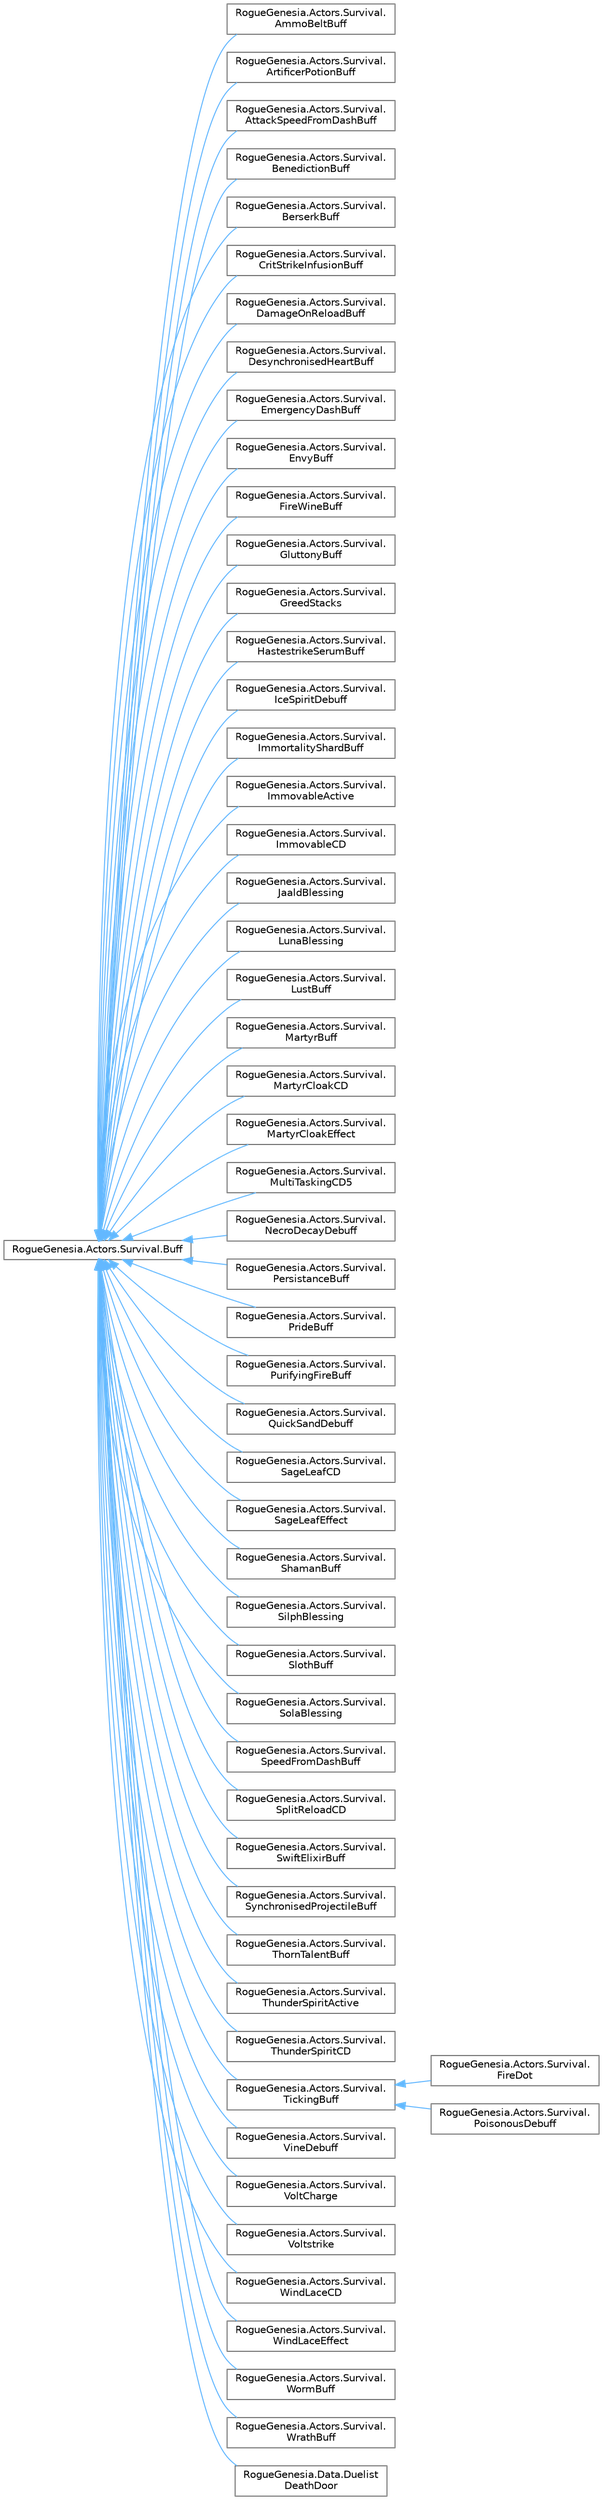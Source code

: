 digraph "Graphical Class Hierarchy"
{
 // LATEX_PDF_SIZE
  bgcolor="transparent";
  edge [fontname=Helvetica,fontsize=10,labelfontname=Helvetica,labelfontsize=10];
  node [fontname=Helvetica,fontsize=10,shape=box,height=0.2,width=0.4];
  rankdir="LR";
  Node0 [label="RogueGenesia.Actors.Survival.Buff",height=0.2,width=0.4,color="grey40", fillcolor="white", style="filled",URL="$class_rogue_genesia_1_1_actors_1_1_survival_1_1_buff.html",tooltip=" "];
  Node0 -> Node1 [dir="back",color="steelblue1",style="solid"];
  Node1 [label="RogueGenesia.Actors.Survival.\lAmmoBeltBuff",height=0.2,width=0.4,color="grey40", fillcolor="white", style="filled",URL="$class_rogue_genesia_1_1_actors_1_1_survival_1_1_ammo_belt_buff.html",tooltip=" "];
  Node0 -> Node2 [dir="back",color="steelblue1",style="solid"];
  Node2 [label="RogueGenesia.Actors.Survival.\lArtificerPotionBuff",height=0.2,width=0.4,color="grey40", fillcolor="white", style="filled",URL="$class_rogue_genesia_1_1_actors_1_1_survival_1_1_artificer_potion_buff.html",tooltip=" "];
  Node0 -> Node3 [dir="back",color="steelblue1",style="solid"];
  Node3 [label="RogueGenesia.Actors.Survival.\lAttackSpeedFromDashBuff",height=0.2,width=0.4,color="grey40", fillcolor="white", style="filled",URL="$class_rogue_genesia_1_1_actors_1_1_survival_1_1_attack_speed_from_dash_buff.html",tooltip=" "];
  Node0 -> Node4 [dir="back",color="steelblue1",style="solid"];
  Node4 [label="RogueGenesia.Actors.Survival.\lBenedictionBuff",height=0.2,width=0.4,color="grey40", fillcolor="white", style="filled",URL="$class_rogue_genesia_1_1_actors_1_1_survival_1_1_benediction_buff.html",tooltip=" "];
  Node0 -> Node5 [dir="back",color="steelblue1",style="solid"];
  Node5 [label="RogueGenesia.Actors.Survival.\lBerserkBuff",height=0.2,width=0.4,color="grey40", fillcolor="white", style="filled",URL="$class_rogue_genesia_1_1_actors_1_1_survival_1_1_berserk_buff.html",tooltip=" "];
  Node0 -> Node6 [dir="back",color="steelblue1",style="solid"];
  Node6 [label="RogueGenesia.Actors.Survival.\lCritStrikeInfusionBuff",height=0.2,width=0.4,color="grey40", fillcolor="white", style="filled",URL="$class_rogue_genesia_1_1_actors_1_1_survival_1_1_crit_strike_infusion_buff.html",tooltip=" "];
  Node0 -> Node7 [dir="back",color="steelblue1",style="solid"];
  Node7 [label="RogueGenesia.Actors.Survival.\lDamageOnReloadBuff",height=0.2,width=0.4,color="grey40", fillcolor="white", style="filled",URL="$class_rogue_genesia_1_1_actors_1_1_survival_1_1_damage_on_reload_buff.html",tooltip=" "];
  Node0 -> Node8 [dir="back",color="steelblue1",style="solid"];
  Node8 [label="RogueGenesia.Actors.Survival.\lDesynchronisedHeartBuff",height=0.2,width=0.4,color="grey40", fillcolor="white", style="filled",URL="$class_rogue_genesia_1_1_actors_1_1_survival_1_1_desynchronised_heart_buff.html",tooltip=" "];
  Node0 -> Node9 [dir="back",color="steelblue1",style="solid"];
  Node9 [label="RogueGenesia.Actors.Survival.\lEmergencyDashBuff",height=0.2,width=0.4,color="grey40", fillcolor="white", style="filled",URL="$class_rogue_genesia_1_1_actors_1_1_survival_1_1_emergency_dash_buff.html",tooltip=" "];
  Node0 -> Node10 [dir="back",color="steelblue1",style="solid"];
  Node10 [label="RogueGenesia.Actors.Survival.\lEnvyBuff",height=0.2,width=0.4,color="grey40", fillcolor="white", style="filled",URL="$class_rogue_genesia_1_1_actors_1_1_survival_1_1_envy_buff.html",tooltip=" "];
  Node0 -> Node11 [dir="back",color="steelblue1",style="solid"];
  Node11 [label="RogueGenesia.Actors.Survival.\lFireWineBuff",height=0.2,width=0.4,color="grey40", fillcolor="white", style="filled",URL="$class_rogue_genesia_1_1_actors_1_1_survival_1_1_fire_wine_buff.html",tooltip=" "];
  Node0 -> Node12 [dir="back",color="steelblue1",style="solid"];
  Node12 [label="RogueGenesia.Actors.Survival.\lGluttonyBuff",height=0.2,width=0.4,color="grey40", fillcolor="white", style="filled",URL="$class_rogue_genesia_1_1_actors_1_1_survival_1_1_gluttony_buff.html",tooltip=" "];
  Node0 -> Node13 [dir="back",color="steelblue1",style="solid"];
  Node13 [label="RogueGenesia.Actors.Survival.\lGreedStacks",height=0.2,width=0.4,color="grey40", fillcolor="white", style="filled",URL="$class_rogue_genesia_1_1_actors_1_1_survival_1_1_greed_stacks.html",tooltip=" "];
  Node0 -> Node14 [dir="back",color="steelblue1",style="solid"];
  Node14 [label="RogueGenesia.Actors.Survival.\lHastestrikeSerumBuff",height=0.2,width=0.4,color="grey40", fillcolor="white", style="filled",URL="$class_rogue_genesia_1_1_actors_1_1_survival_1_1_hastestrike_serum_buff.html",tooltip=" "];
  Node0 -> Node15 [dir="back",color="steelblue1",style="solid"];
  Node15 [label="RogueGenesia.Actors.Survival.\lIceSpiritDebuff",height=0.2,width=0.4,color="grey40", fillcolor="white", style="filled",URL="$class_rogue_genesia_1_1_actors_1_1_survival_1_1_ice_spirit_debuff.html",tooltip=" "];
  Node0 -> Node16 [dir="back",color="steelblue1",style="solid"];
  Node16 [label="RogueGenesia.Actors.Survival.\lImmortalityShardBuff",height=0.2,width=0.4,color="grey40", fillcolor="white", style="filled",URL="$class_rogue_genesia_1_1_actors_1_1_survival_1_1_immortality_shard_buff.html",tooltip=" "];
  Node0 -> Node17 [dir="back",color="steelblue1",style="solid"];
  Node17 [label="RogueGenesia.Actors.Survival.\lImmovableActive",height=0.2,width=0.4,color="grey40", fillcolor="white", style="filled",URL="$class_rogue_genesia_1_1_actors_1_1_survival_1_1_immovable_active.html",tooltip=" "];
  Node0 -> Node18 [dir="back",color="steelblue1",style="solid"];
  Node18 [label="RogueGenesia.Actors.Survival.\lImmovableCD",height=0.2,width=0.4,color="grey40", fillcolor="white", style="filled",URL="$class_rogue_genesia_1_1_actors_1_1_survival_1_1_immovable_c_d.html",tooltip=" "];
  Node0 -> Node19 [dir="back",color="steelblue1",style="solid"];
  Node19 [label="RogueGenesia.Actors.Survival.\lJaaldBlessing",height=0.2,width=0.4,color="grey40", fillcolor="white", style="filled",URL="$class_rogue_genesia_1_1_actors_1_1_survival_1_1_jaald_blessing.html",tooltip=" "];
  Node0 -> Node20 [dir="back",color="steelblue1",style="solid"];
  Node20 [label="RogueGenesia.Actors.Survival.\lLunaBlessing",height=0.2,width=0.4,color="grey40", fillcolor="white", style="filled",URL="$class_rogue_genesia_1_1_actors_1_1_survival_1_1_luna_blessing.html",tooltip=" "];
  Node0 -> Node21 [dir="back",color="steelblue1",style="solid"];
  Node21 [label="RogueGenesia.Actors.Survival.\lLustBuff",height=0.2,width=0.4,color="grey40", fillcolor="white", style="filled",URL="$class_rogue_genesia_1_1_actors_1_1_survival_1_1_lust_buff.html",tooltip=" "];
  Node0 -> Node22 [dir="back",color="steelblue1",style="solid"];
  Node22 [label="RogueGenesia.Actors.Survival.\lMartyrBuff",height=0.2,width=0.4,color="grey40", fillcolor="white", style="filled",URL="$class_rogue_genesia_1_1_actors_1_1_survival_1_1_martyr_buff.html",tooltip=" "];
  Node0 -> Node23 [dir="back",color="steelblue1",style="solid"];
  Node23 [label="RogueGenesia.Actors.Survival.\lMartyrCloakCD",height=0.2,width=0.4,color="grey40", fillcolor="white", style="filled",URL="$class_rogue_genesia_1_1_actors_1_1_survival_1_1_martyr_cloak_c_d.html",tooltip=" "];
  Node0 -> Node24 [dir="back",color="steelblue1",style="solid"];
  Node24 [label="RogueGenesia.Actors.Survival.\lMartyrCloakEffect",height=0.2,width=0.4,color="grey40", fillcolor="white", style="filled",URL="$class_rogue_genesia_1_1_actors_1_1_survival_1_1_martyr_cloak_effect.html",tooltip=" "];
  Node0 -> Node25 [dir="back",color="steelblue1",style="solid"];
  Node25 [label="RogueGenesia.Actors.Survival.\lMultiTaskingCD5",height=0.2,width=0.4,color="grey40", fillcolor="white", style="filled",URL="$class_rogue_genesia_1_1_actors_1_1_survival_1_1_multi_tasking_c_d5.html",tooltip=" "];
  Node0 -> Node26 [dir="back",color="steelblue1",style="solid"];
  Node26 [label="RogueGenesia.Actors.Survival.\lNecroDecayDebuff",height=0.2,width=0.4,color="grey40", fillcolor="white", style="filled",URL="$class_rogue_genesia_1_1_actors_1_1_survival_1_1_necro_decay_debuff.html",tooltip=" "];
  Node0 -> Node27 [dir="back",color="steelblue1",style="solid"];
  Node27 [label="RogueGenesia.Actors.Survival.\lPersistanceBuff",height=0.2,width=0.4,color="grey40", fillcolor="white", style="filled",URL="$class_rogue_genesia_1_1_actors_1_1_survival_1_1_persistance_buff.html",tooltip=" "];
  Node0 -> Node28 [dir="back",color="steelblue1",style="solid"];
  Node28 [label="RogueGenesia.Actors.Survival.\lPrideBuff",height=0.2,width=0.4,color="grey40", fillcolor="white", style="filled",URL="$class_rogue_genesia_1_1_actors_1_1_survival_1_1_pride_buff.html",tooltip=" "];
  Node0 -> Node29 [dir="back",color="steelblue1",style="solid"];
  Node29 [label="RogueGenesia.Actors.Survival.\lPurifyingFireBuff",height=0.2,width=0.4,color="grey40", fillcolor="white", style="filled",URL="$class_rogue_genesia_1_1_actors_1_1_survival_1_1_purifying_fire_buff.html",tooltip=" "];
  Node0 -> Node30 [dir="back",color="steelblue1",style="solid"];
  Node30 [label="RogueGenesia.Actors.Survival.\lQuickSandDebuff",height=0.2,width=0.4,color="grey40", fillcolor="white", style="filled",URL="$class_rogue_genesia_1_1_actors_1_1_survival_1_1_quick_sand_debuff.html",tooltip=" "];
  Node0 -> Node31 [dir="back",color="steelblue1",style="solid"];
  Node31 [label="RogueGenesia.Actors.Survival.\lSageLeafCD",height=0.2,width=0.4,color="grey40", fillcolor="white", style="filled",URL="$class_rogue_genesia_1_1_actors_1_1_survival_1_1_sage_leaf_c_d.html",tooltip=" "];
  Node0 -> Node32 [dir="back",color="steelblue1",style="solid"];
  Node32 [label="RogueGenesia.Actors.Survival.\lSageLeafEffect",height=0.2,width=0.4,color="grey40", fillcolor="white", style="filled",URL="$class_rogue_genesia_1_1_actors_1_1_survival_1_1_sage_leaf_effect.html",tooltip=" "];
  Node0 -> Node33 [dir="back",color="steelblue1",style="solid"];
  Node33 [label="RogueGenesia.Actors.Survival.\lShamanBuff",height=0.2,width=0.4,color="grey40", fillcolor="white", style="filled",URL="$class_rogue_genesia_1_1_actors_1_1_survival_1_1_shaman_buff.html",tooltip=" "];
  Node0 -> Node34 [dir="back",color="steelblue1",style="solid"];
  Node34 [label="RogueGenesia.Actors.Survival.\lSilphBlessing",height=0.2,width=0.4,color="grey40", fillcolor="white", style="filled",URL="$class_rogue_genesia_1_1_actors_1_1_survival_1_1_silph_blessing.html",tooltip=" "];
  Node0 -> Node35 [dir="back",color="steelblue1",style="solid"];
  Node35 [label="RogueGenesia.Actors.Survival.\lSlothBuff",height=0.2,width=0.4,color="grey40", fillcolor="white", style="filled",URL="$class_rogue_genesia_1_1_actors_1_1_survival_1_1_sloth_buff.html",tooltip=" "];
  Node0 -> Node36 [dir="back",color="steelblue1",style="solid"];
  Node36 [label="RogueGenesia.Actors.Survival.\lSolaBlessing",height=0.2,width=0.4,color="grey40", fillcolor="white", style="filled",URL="$class_rogue_genesia_1_1_actors_1_1_survival_1_1_sola_blessing.html",tooltip=" "];
  Node0 -> Node37 [dir="back",color="steelblue1",style="solid"];
  Node37 [label="RogueGenesia.Actors.Survival.\lSpeedFromDashBuff",height=0.2,width=0.4,color="grey40", fillcolor="white", style="filled",URL="$class_rogue_genesia_1_1_actors_1_1_survival_1_1_speed_from_dash_buff.html",tooltip=" "];
  Node0 -> Node38 [dir="back",color="steelblue1",style="solid"];
  Node38 [label="RogueGenesia.Actors.Survival.\lSplitReloadCD",height=0.2,width=0.4,color="grey40", fillcolor="white", style="filled",URL="$class_rogue_genesia_1_1_actors_1_1_survival_1_1_split_reload_c_d.html",tooltip=" "];
  Node0 -> Node39 [dir="back",color="steelblue1",style="solid"];
  Node39 [label="RogueGenesia.Actors.Survival.\lSwiftElixirBuff",height=0.2,width=0.4,color="grey40", fillcolor="white", style="filled",URL="$class_rogue_genesia_1_1_actors_1_1_survival_1_1_swift_elixir_buff.html",tooltip=" "];
  Node0 -> Node40 [dir="back",color="steelblue1",style="solid"];
  Node40 [label="RogueGenesia.Actors.Survival.\lSynchronisedProjectileBuff",height=0.2,width=0.4,color="grey40", fillcolor="white", style="filled",URL="$class_rogue_genesia_1_1_actors_1_1_survival_1_1_synchronised_projectile_buff.html",tooltip=" "];
  Node0 -> Node41 [dir="back",color="steelblue1",style="solid"];
  Node41 [label="RogueGenesia.Actors.Survival.\lThornTalentBuff",height=0.2,width=0.4,color="grey40", fillcolor="white", style="filled",URL="$class_rogue_genesia_1_1_actors_1_1_survival_1_1_thorn_talent_buff.html",tooltip=" "];
  Node0 -> Node42 [dir="back",color="steelblue1",style="solid"];
  Node42 [label="RogueGenesia.Actors.Survival.\lThunderSpiritActive",height=0.2,width=0.4,color="grey40", fillcolor="white", style="filled",URL="$class_rogue_genesia_1_1_actors_1_1_survival_1_1_thunder_spirit_active.html",tooltip=" "];
  Node0 -> Node43 [dir="back",color="steelblue1",style="solid"];
  Node43 [label="RogueGenesia.Actors.Survival.\lThunderSpiritCD",height=0.2,width=0.4,color="grey40", fillcolor="white", style="filled",URL="$class_rogue_genesia_1_1_actors_1_1_survival_1_1_thunder_spirit_c_d.html",tooltip=" "];
  Node0 -> Node44 [dir="back",color="steelblue1",style="solid"];
  Node44 [label="RogueGenesia.Actors.Survival.\lTickingBuff",height=0.2,width=0.4,color="grey40", fillcolor="white", style="filled",URL="$class_rogue_genesia_1_1_actors_1_1_survival_1_1_ticking_buff.html",tooltip=" "];
  Node44 -> Node45 [dir="back",color="steelblue1",style="solid"];
  Node45 [label="RogueGenesia.Actors.Survival.\lFireDot",height=0.2,width=0.4,color="grey40", fillcolor="white", style="filled",URL="$class_rogue_genesia_1_1_actors_1_1_survival_1_1_fire_dot.html",tooltip=" "];
  Node44 -> Node46 [dir="back",color="steelblue1",style="solid"];
  Node46 [label="RogueGenesia.Actors.Survival.\lPoisonousDebuff",height=0.2,width=0.4,color="grey40", fillcolor="white", style="filled",URL="$class_rogue_genesia_1_1_actors_1_1_survival_1_1_poisonous_debuff.html",tooltip=" "];
  Node0 -> Node47 [dir="back",color="steelblue1",style="solid"];
  Node47 [label="RogueGenesia.Actors.Survival.\lVineDebuff",height=0.2,width=0.4,color="grey40", fillcolor="white", style="filled",URL="$class_rogue_genesia_1_1_actors_1_1_survival_1_1_vine_debuff.html",tooltip=" "];
  Node0 -> Node48 [dir="back",color="steelblue1",style="solid"];
  Node48 [label="RogueGenesia.Actors.Survival.\lVoltCharge",height=0.2,width=0.4,color="grey40", fillcolor="white", style="filled",URL="$class_rogue_genesia_1_1_actors_1_1_survival_1_1_volt_charge.html",tooltip=" "];
  Node0 -> Node49 [dir="back",color="steelblue1",style="solid"];
  Node49 [label="RogueGenesia.Actors.Survival.\lVoltstrike",height=0.2,width=0.4,color="grey40", fillcolor="white", style="filled",URL="$class_rogue_genesia_1_1_actors_1_1_survival_1_1_voltstrike.html",tooltip=" "];
  Node0 -> Node50 [dir="back",color="steelblue1",style="solid"];
  Node50 [label="RogueGenesia.Actors.Survival.\lWindLaceCD",height=0.2,width=0.4,color="grey40", fillcolor="white", style="filled",URL="$class_rogue_genesia_1_1_actors_1_1_survival_1_1_wind_lace_c_d.html",tooltip=" "];
  Node0 -> Node51 [dir="back",color="steelblue1",style="solid"];
  Node51 [label="RogueGenesia.Actors.Survival.\lWindLaceEffect",height=0.2,width=0.4,color="grey40", fillcolor="white", style="filled",URL="$class_rogue_genesia_1_1_actors_1_1_survival_1_1_wind_lace_effect.html",tooltip=" "];
  Node0 -> Node52 [dir="back",color="steelblue1",style="solid"];
  Node52 [label="RogueGenesia.Actors.Survival.\lWormBuff",height=0.2,width=0.4,color="grey40", fillcolor="white", style="filled",URL="$class_rogue_genesia_1_1_actors_1_1_survival_1_1_worm_buff.html",tooltip=" "];
  Node0 -> Node53 [dir="back",color="steelblue1",style="solid"];
  Node53 [label="RogueGenesia.Actors.Survival.\lWrathBuff",height=0.2,width=0.4,color="grey40", fillcolor="white", style="filled",URL="$class_rogue_genesia_1_1_actors_1_1_survival_1_1_wrath_buff.html",tooltip=" "];
  Node0 -> Node54 [dir="back",color="steelblue1",style="solid"];
  Node54 [label="RogueGenesia.Data.Duelist\lDeathDoor",height=0.2,width=0.4,color="grey40", fillcolor="white", style="filled",URL="$class_rogue_genesia_1_1_data_1_1_duelist_death_door.html",tooltip=" "];
}
